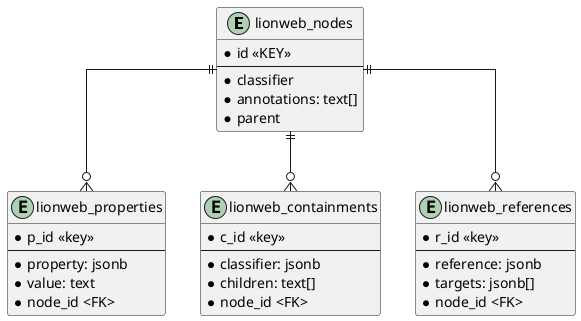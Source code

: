 @startuml
skinparam linetype ortho

entity lionweb_nodes {
    * id <<KEY>>
    --
    * classifier
    * annotations: text[]
    * parent
}
entity lionweb_properties {
    * p_id <<key>>
    --
    * property: jsonb
    * value: text
    * node_id <FK>
}
entity lionweb_containments {
    * c_id <<key>>
    --
    * classifier: jsonb
    * children: text[]
    * node_id <FK>
}
entity lionweb_references {
    * r_id <<key>>
    --
    * reference: jsonb
    * targets: jsonb[]
    * node_id <FK>
}

lionweb_nodes  ||--o{ lionweb_properties
lionweb_nodes  ||--o{ lionweb_containments
lionweb_nodes  ||--o{ lionweb_references
@enduml
